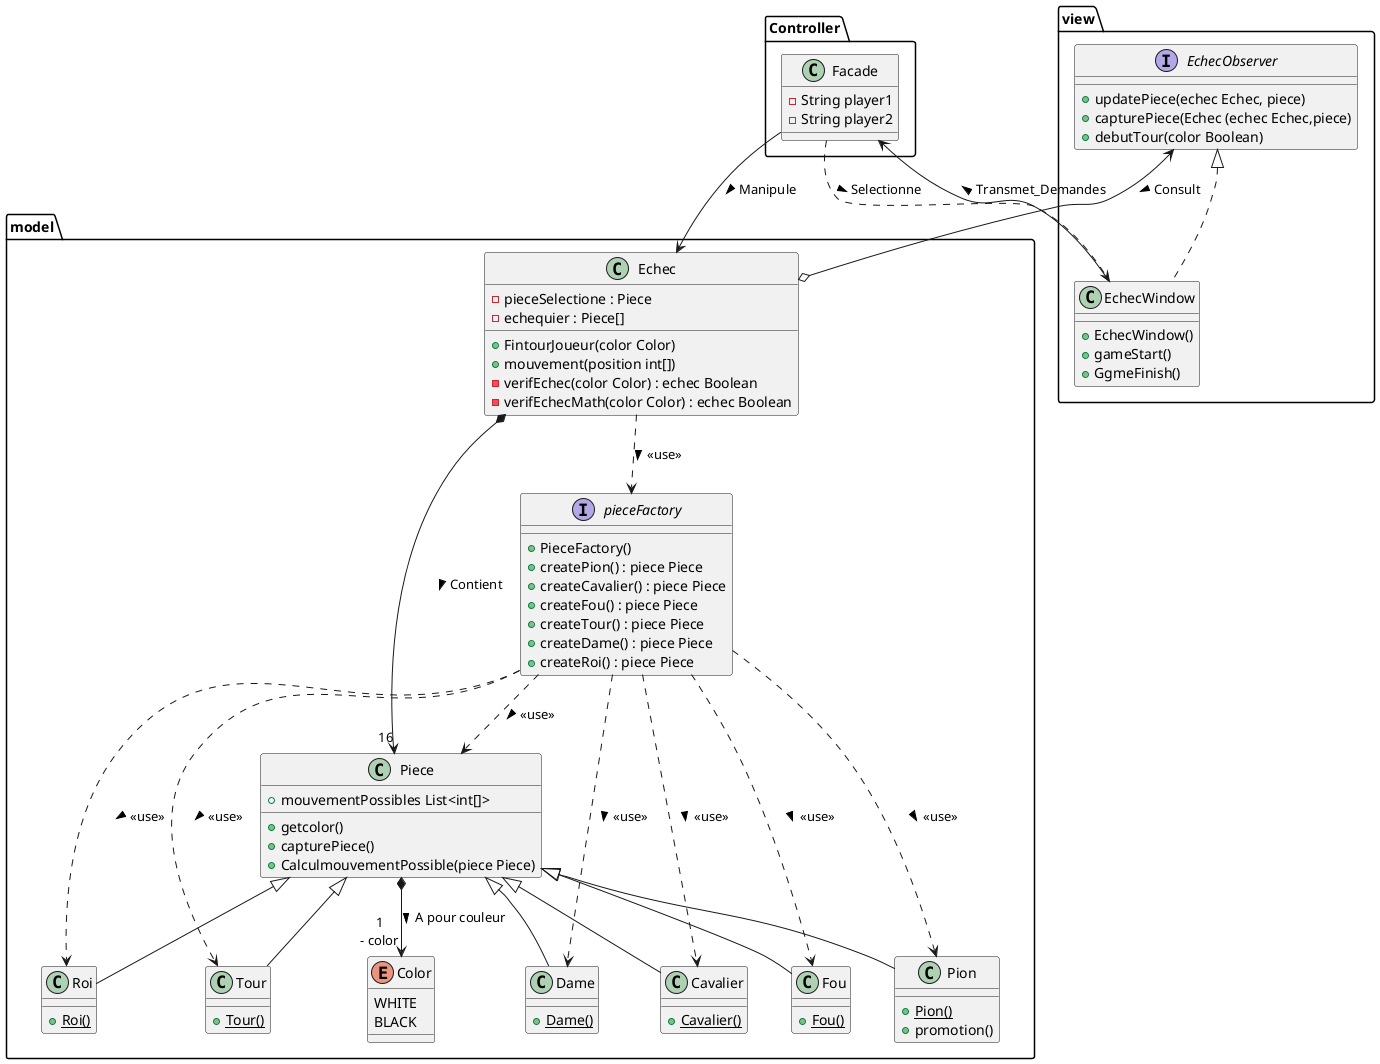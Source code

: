 @startuml
'https://plantuml.com/class-diagram


Package view{
    interface EchecObserver
    {
        +updatePiece(echec Echec, piece)
        +capturePiece(Echec (echec Echec,piece)
        +debutTour(color Boolean)
    }
    class EchecWindow implements EchecObserver
    {
     +EchecWindow()
     +gameStart()
     +GgmeFinish()
    }

}
Package Controller
{
    class Facade
    {
        -String player1
        -String player2
    }
}
Package model
{
    class Echec {

    -pieceSelectione : Piece
    -echequier : Piece[]
    +FintourJoueur(color Color)
    +mouvement(position int[])
    -verifEchec(color Color) : echec Boolean
    -verifEchecMath(color Color) : echec Boolean
    }
    Interface pieceFactory
    {
        +PieceFactory()
        +createPion() : piece Piece
        +createCavalier() : piece Piece
        +createFou() : piece Piece
        +createTour() : piece Piece
        +createDame() : piece Piece
        +createRoi() : piece Piece
    }
    class Piece
    {
        +mouvementPossibles List<int[]>
        +getcolor()
        +capturePiece()
        +CalculmouvementPossible(piece Piece)
    }
    class Pion extends Piece
    {
        +{static}Pion()
        +promotion()
    }
    class Cavalier extends Piece
    {
    +{static}Cavalier()
    }
    class Fou extends Piece
    {
    +{static}Fou()
    }
    class Tour extends Piece
    {
    +{static}Tour()
    }
    class Dame extends Piece
    {
    +{static}Dame()
    }
    class Roi extends Piece
    {
    +{static}Roi()
    }
    Enum Color
    {
        WHITE
        BLACK
    }
}

Piece *--> "1\n- color" Color : > A pour couleur
Echec *--> "16" Piece : > Contient

Echec ..> pieceFactory : > <<use>>

pieceFactory ..> Piece : > <<use>>
pieceFactory ..> Roi : > <<use>>
pieceFactory ..> Pion : > <<use>>
pieceFactory ..> Cavalier : > <<use>>
pieceFactory ..> Fou : > <<use>>
pieceFactory ..> Dame : > <<use>>
pieceFactory ..> Tour : > <<use>>


EchecObserver <--o Echec : > Consult
Facade --> Echec : > Manipule
Facade ..> EchecWindow : > Selectionne
EchecWindow --> Facade : > Transmet_Demandes

@enduml